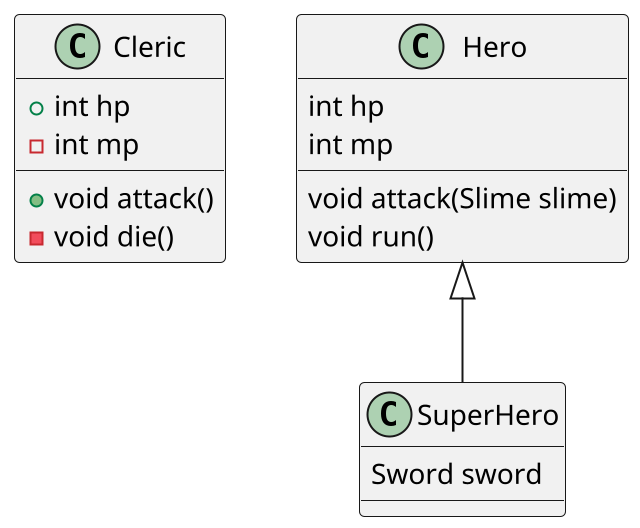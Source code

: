 @startuml
scale 2

class Cleric {
    + int hp
    - int mp

    + void attack()
    - void die()
}

class Hero {
    int hp
    int mp
    void attack(Slime slime)
    void run()
}

class SuperHero extends Hero {
    Sword sword
}

@enduml